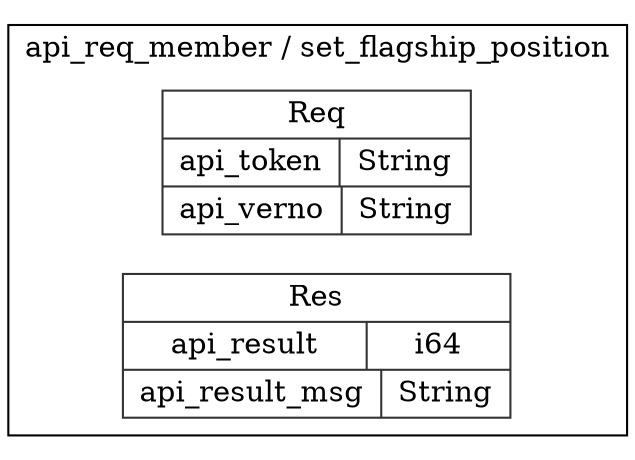 digraph {
  rankdir=LR;
  subgraph cluster_0 {
    label="api_req_member / set_flagship_position";
    node [style="filled", color=white, style="solid", color=gray20];
    api_req_member__set_flagship_position__Req [label="<Req> Req  | { api_token | <api_token> String } | { api_verno | <api_verno> String }", shape=record];
    api_req_member__set_flagship_position__Res [label="<Res> Res  | { api_result | <api_result> i64 } | { api_result_msg | <api_result_msg> String }", shape=record];
  }
}
